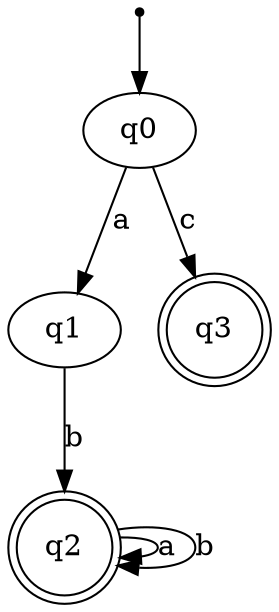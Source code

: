 digraph {
	inic[shape=point];
    inic->q0;
    q0->q1 [label="a"];
    q0->q3 [label="c"];
    q1->q2 [label="b"];
    q2->q2 [label="a"];
    q2->q2 [label="b"];
    

    q2[shape=doublecircle];
    q3[shape=doublecircle];
}